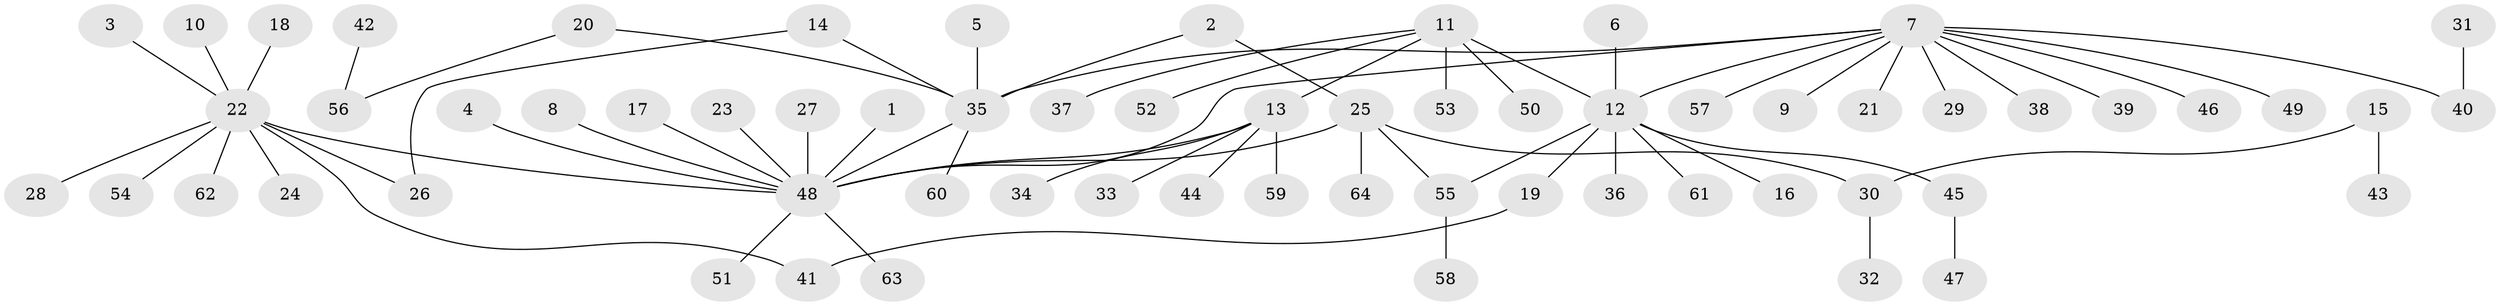 // original degree distribution, {2: 0.2, 13: 0.011111111111111112, 10: 0.011111111111111112, 14: 0.011111111111111112, 1: 0.6444444444444445, 11: 0.011111111111111112, 6: 0.011111111111111112, 4: 0.022222222222222223, 8: 0.011111111111111112, 3: 0.044444444444444446, 7: 0.022222222222222223}
// Generated by graph-tools (version 1.1) at 2025/36/03/04/25 23:36:53]
// undirected, 64 vertices, 69 edges
graph export_dot {
  node [color=gray90,style=filled];
  1;
  2;
  3;
  4;
  5;
  6;
  7;
  8;
  9;
  10;
  11;
  12;
  13;
  14;
  15;
  16;
  17;
  18;
  19;
  20;
  21;
  22;
  23;
  24;
  25;
  26;
  27;
  28;
  29;
  30;
  31;
  32;
  33;
  34;
  35;
  36;
  37;
  38;
  39;
  40;
  41;
  42;
  43;
  44;
  45;
  46;
  47;
  48;
  49;
  50;
  51;
  52;
  53;
  54;
  55;
  56;
  57;
  58;
  59;
  60;
  61;
  62;
  63;
  64;
  1 -- 48 [weight=1.0];
  2 -- 25 [weight=1.0];
  2 -- 35 [weight=1.0];
  3 -- 22 [weight=1.0];
  4 -- 48 [weight=1.0];
  5 -- 35 [weight=1.0];
  6 -- 12 [weight=1.0];
  7 -- 9 [weight=1.0];
  7 -- 12 [weight=1.0];
  7 -- 21 [weight=1.0];
  7 -- 29 [weight=1.0];
  7 -- 35 [weight=1.0];
  7 -- 38 [weight=1.0];
  7 -- 39 [weight=1.0];
  7 -- 40 [weight=1.0];
  7 -- 46 [weight=1.0];
  7 -- 48 [weight=1.0];
  7 -- 49 [weight=1.0];
  7 -- 57 [weight=1.0];
  8 -- 48 [weight=1.0];
  10 -- 22 [weight=1.0];
  11 -- 12 [weight=1.0];
  11 -- 13 [weight=1.0];
  11 -- 37 [weight=1.0];
  11 -- 50 [weight=1.0];
  11 -- 52 [weight=1.0];
  11 -- 53 [weight=1.0];
  12 -- 16 [weight=1.0];
  12 -- 19 [weight=1.0];
  12 -- 36 [weight=1.0];
  12 -- 45 [weight=1.0];
  12 -- 55 [weight=1.0];
  12 -- 61 [weight=1.0];
  13 -- 33 [weight=1.0];
  13 -- 34 [weight=1.0];
  13 -- 44 [weight=1.0];
  13 -- 48 [weight=1.0];
  13 -- 59 [weight=1.0];
  14 -- 26 [weight=1.0];
  14 -- 35 [weight=1.0];
  15 -- 30 [weight=1.0];
  15 -- 43 [weight=1.0];
  17 -- 48 [weight=1.0];
  18 -- 22 [weight=1.0];
  19 -- 41 [weight=1.0];
  20 -- 35 [weight=1.0];
  20 -- 56 [weight=1.0];
  22 -- 24 [weight=1.0];
  22 -- 26 [weight=1.0];
  22 -- 28 [weight=1.0];
  22 -- 41 [weight=1.0];
  22 -- 48 [weight=1.0];
  22 -- 54 [weight=1.0];
  22 -- 62 [weight=1.0];
  23 -- 48 [weight=1.0];
  25 -- 30 [weight=1.0];
  25 -- 48 [weight=1.0];
  25 -- 55 [weight=1.0];
  25 -- 64 [weight=1.0];
  27 -- 48 [weight=1.0];
  30 -- 32 [weight=1.0];
  31 -- 40 [weight=1.0];
  35 -- 48 [weight=1.0];
  35 -- 60 [weight=1.0];
  42 -- 56 [weight=1.0];
  45 -- 47 [weight=1.0];
  48 -- 51 [weight=1.0];
  48 -- 63 [weight=1.0];
  55 -- 58 [weight=1.0];
}
